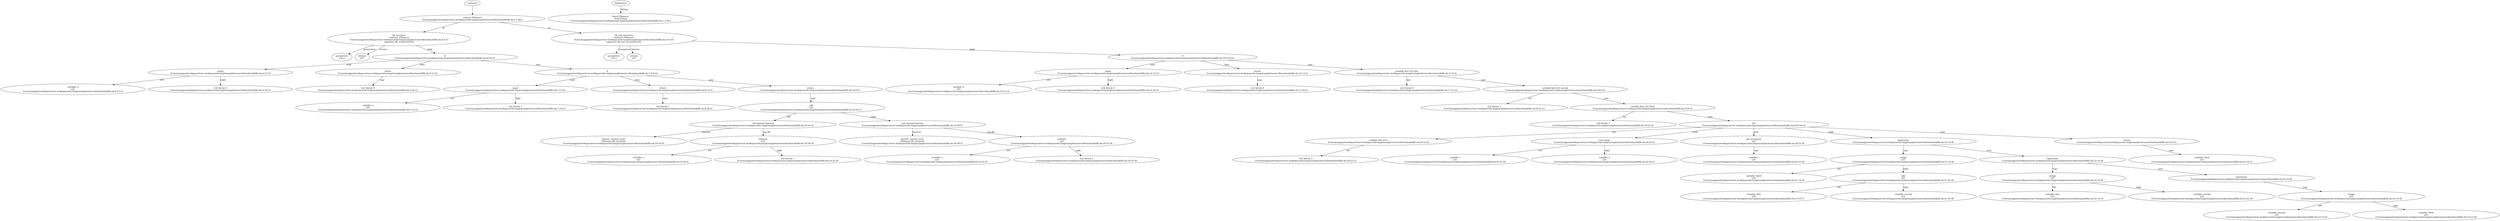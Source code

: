 strict digraph "/Users/yangpan/workspace/rust-workspace/ola-lang/examples/source/benchmark/fib.ola" {
	contract [label="contract Fibonacci\n/Users/yangpan/workspace/rust-workspace/ola-lang/examples/source/benchmark/fib.ola:1:1-28:2"]
	fib_recursive [label="fib_recursive\ncontract: Fibonacci\n/Users/yangpan/workspace/rust-workspace/ola-lang/examples/source/benchmark/fib.ola:3:5-37\nsignature fib_recursive(u32)"]
	parameters [label="parameters\nu32 n"]
	returns [label="returns\nu32 "]
	if [label="if\n/Users/yangpan/workspace/rust-workspace/ola-lang/examples/source/benchmark/fib.ola:4:9-6:10"]
	equal [label="equal\n/Users/yangpan/workspace/rust-workspace/ola-lang/examples/source/benchmark/fib.ola:4:13-19"]
	variable [label="variable: n\nu32\n/Users/yangpan/workspace/rust-workspace/ola-lang/examples/source/benchmark/fib.ola:4:13-14"]
	number_literal [label="u32 literal: 0\n/Users/yangpan/workspace/rust-workspace/ola-lang/examples/source/benchmark/fib.ola:4:18-19"]
	return [label="return\n/Users/yangpan/workspace/rust-workspace/ola-lang/examples/source/benchmark/fib.ola:5:13-21"]
	number_literal_10 [label="u32 literal: 0\n/Users/yangpan/workspace/rust-workspace/ola-lang/examples/source/benchmark/fib.ola:5:20-21"]
	if_11 [label="if\n/Users/yangpan/workspace/rust-workspace/ola-lang/examples/source/benchmark/fib.ola:7:9-9:10"]
	equal_12 [label="equal\n/Users/yangpan/workspace/rust-workspace/ola-lang/examples/source/benchmark/fib.ola:7:13-19"]
	variable_13 [label="variable: n\nu32\n/Users/yangpan/workspace/rust-workspace/ola-lang/examples/source/benchmark/fib.ola:7:13-14"]
	number_literal_14 [label="u32 literal: 1\n/Users/yangpan/workspace/rust-workspace/ola-lang/examples/source/benchmark/fib.ola:7:18-19"]
	return_15 [label="return\n/Users/yangpan/workspace/rust-workspace/ola-lang/examples/source/benchmark/fib.ola:8:13-21"]
	number_literal_16 [label="u32 literal: 1\n/Users/yangpan/workspace/rust-workspace/ola-lang/examples/source/benchmark/fib.ola:8:20-21"]
	return_17 [label="return\n/Users/yangpan/workspace/rust-workspace/ola-lang/examples/source/benchmark/fib.ola:10:9-57"]
	add [label="add\nu32\n/Users/yangpan/workspace/rust-workspace/ola-lang/examples/source/benchmark/fib.ola:10:16-57"]
	call_internal_function [label="call internal function\n/Users/yangpan/workspace/rust-workspace/ola-lang/examples/source/benchmark/fib.ola:10:16-35"]
	internal_function [label="fn(u32)  returns (u32)\nFibonacci.fib_recursive\n/Users/yangpan/workspace/rust-workspace/ola-lang/examples/source/benchmark/fib.ola:10:16-35"]
	subtract [label="subtract\nu32\n/Users/yangpan/workspace/rust-workspace/ola-lang/examples/source/benchmark/fib.ola:10:30-34"]
	variable_22 [label="variable: n\nu32\n/Users/yangpan/workspace/rust-workspace/ola-lang/examples/source/benchmark/fib.ola:10:30-31"]
	number_literal_23 [label="u32 literal: 1\n/Users/yangpan/workspace/rust-workspace/ola-lang/examples/source/benchmark/fib.ola:10:33-34"]
	call_internal_function_24 [label="call internal function\n/Users/yangpan/workspace/rust-workspace/ola-lang/examples/source/benchmark/fib.ola:10:38-57"]
	internal_function_25 [label="fn(u32)  returns (u32)\nFibonacci.fib_recursive\n/Users/yangpan/workspace/rust-workspace/ola-lang/examples/source/benchmark/fib.ola:10:38-57"]
	subtract_26 [label="subtract\nu32\n/Users/yangpan/workspace/rust-workspace/ola-lang/examples/source/benchmark/fib.ola:10:52-56"]
	variable_27 [label="variable: n\nu32\n/Users/yangpan/workspace/rust-workspace/ola-lang/examples/source/benchmark/fib.ola:10:52-53"]
	number_literal_28 [label="u32 literal: 2\n/Users/yangpan/workspace/rust-workspace/ola-lang/examples/source/benchmark/fib.ola:10:55-56"]
	fib_non_recursive [label="fib_non_recursive\ncontract: Fibonacci\n/Users/yangpan/workspace/rust-workspace/ola-lang/examples/source/benchmark/fib.ola:13:5-41\nsignature fib_non_recursive(u32)"]
	parameters_30 [label="parameters\nu32 n"]
	returns_31 [label="returns\nu32 "]
	if_32 [label="if\n/Users/yangpan/workspace/rust-workspace/ola-lang/examples/source/benchmark/fib.ola:14:9-16:10"]
	equal_33 [label="equal\n/Users/yangpan/workspace/rust-workspace/ola-lang/examples/source/benchmark/fib.ola:14:13-19"]
	variable_34 [label="variable: n\nu32\n/Users/yangpan/workspace/rust-workspace/ola-lang/examples/source/benchmark/fib.ola:14:13-14"]
	number_literal_35 [label="u32 literal: 0\n/Users/yangpan/workspace/rust-workspace/ola-lang/examples/source/benchmark/fib.ola:14:18-19"]
	return_36 [label="return\n/Users/yangpan/workspace/rust-workspace/ola-lang/examples/source/benchmark/fib.ola:15:13-21"]
	number_literal_37 [label="u32 literal: 0\n/Users/yangpan/workspace/rust-workspace/ola-lang/examples/source/benchmark/fib.ola:15:20-21"]
	var_decl [label="variable decl u32 first\n/Users/yangpan/workspace/rust-workspace/ola-lang/examples/source/benchmark/fib.ola:17:9-22"]
	number_literal_39 [label="u32 literal: 0\n/Users/yangpan/workspace/rust-workspace/ola-lang/examples/source/benchmark/fib.ola:17:21-22"]
	var_decl_40 [label="variable decl u32 second\n/Users/yangpan/workspace/rust-workspace/ola-lang/examples/source/benchmark/fib.ola:18:9-23"]
	number_literal_41 [label="u32 literal: 1\n/Users/yangpan/workspace/rust-workspace/ola-lang/examples/source/benchmark/fib.ola:18:22-23"]
	var_decl_42 [label="variable decl u32 third\n/Users/yangpan/workspace/rust-workspace/ola-lang/examples/source/benchmark/fib.ola:19:9-22"]
	number_literal_43 [label="u32 literal: 1\n/Users/yangpan/workspace/rust-workspace/ola-lang/examples/source/benchmark/fib.ola:19:21-22"]
	for [label="for\n/Users/yangpan/workspace/rust-workspace/ola-lang/examples/source/benchmark/fib.ola:20:9-24:10"]
	var_decl_45 [label="variable decl u32 i\n/Users/yangpan/workspace/rust-workspace/ola-lang/examples/source/benchmark/fib.ola:20:14-23"]
	number_literal_46 [label="u32 literal: 2\n/Users/yangpan/workspace/rust-workspace/ola-lang/examples/source/benchmark/fib.ola:20:22-23"]
	less_equal [label="less equal\n/Users/yangpan/workspace/rust-workspace/ola-lang/examples/source/benchmark/fib.ola:20:25-31"]
	variable_48 [label="variable: i\nu32\n/Users/yangpan/workspace/rust-workspace/ola-lang/examples/source/benchmark/fib.ola:20:25-26"]
	variable_49 [label="variable: n\nu32\n/Users/yangpan/workspace/rust-workspace/ola-lang/examples/source/benchmark/fib.ola:20:30-31"]
	pre_increment [label="pre increment\nu32\n/Users/yangpan/workspace/rust-workspace/ola-lang/examples/source/benchmark/fib.ola:20:33-36"]
	variable_51 [label="variable: i\nu32\n/Users/yangpan/workspace/rust-workspace/ola-lang/examples/source/benchmark/fib.ola:20:33-34"]
	expr [label="expression\n/Users/yangpan/workspace/rust-workspace/ola-lang/examples/source/benchmark/fib.ola:21:14-36"]
	assign [label="assign\nu32\n/Users/yangpan/workspace/rust-workspace/ola-lang/examples/source/benchmark/fib.ola:21:14-36"]
	variable_54 [label="variable: third\nu32\n/Users/yangpan/workspace/rust-workspace/ola-lang/examples/source/benchmark/fib.ola:21:14-19"]
	add_55 [label="add\nu32\n/Users/yangpan/workspace/rust-workspace/ola-lang/examples/source/benchmark/fib.ola:21:22-36"]
	variable_56 [label="variable: first\nu32\n/Users/yangpan/workspace/rust-workspace/ola-lang/examples/source/benchmark/fib.ola:21:22-27"]
	variable_57 [label="variable: second\nu32\n/Users/yangpan/workspace/rust-workspace/ola-lang/examples/source/benchmark/fib.ola:21:30-36"]
	expr_58 [label="expression\n/Users/yangpan/workspace/rust-workspace/ola-lang/examples/source/benchmark/fib.ola:22:14-28"]
	assign_59 [label="assign\nu32\n/Users/yangpan/workspace/rust-workspace/ola-lang/examples/source/benchmark/fib.ola:22:14-28"]
	variable_60 [label="variable: first\nu32\n/Users/yangpan/workspace/rust-workspace/ola-lang/examples/source/benchmark/fib.ola:22:14-19"]
	variable_61 [label="variable: second\nu32\n/Users/yangpan/workspace/rust-workspace/ola-lang/examples/source/benchmark/fib.ola:22:22-28"]
	expr_62 [label="expression\n/Users/yangpan/workspace/rust-workspace/ola-lang/examples/source/benchmark/fib.ola:23:14-28"]
	assign_63 [label="assign\nu32\n/Users/yangpan/workspace/rust-workspace/ola-lang/examples/source/benchmark/fib.ola:23:14-28"]
	variable_64 [label="variable: second\nu32\n/Users/yangpan/workspace/rust-workspace/ola-lang/examples/source/benchmark/fib.ola:23:14-20"]
	variable_65 [label="variable: third\nu32\n/Users/yangpan/workspace/rust-workspace/ola-lang/examples/source/benchmark/fib.ola:23:23-28"]
	return_66 [label="return\n/Users/yangpan/workspace/rust-workspace/ola-lang/examples/source/benchmark/fib.ola:25:9-21"]
	variable_67 [label="variable: third\nu32\n/Users/yangpan/workspace/rust-workspace/ola-lang/examples/source/benchmark/fib.ola:25:16-21"]
	diagnostic [label="found Fibonacci \nlevel Debug\n/Users/yangpan/workspace/rust-workspace/ola-lang/examples/source/benchmark/fib.ola:1:1-28:2"]
	contracts -> contract
	contract -> fib_recursive [label="fn"]
	fib_recursive -> parameters [label="parameters"]
	fib_recursive -> returns [label="returns"]
	fib_recursive -> if [label="body"]
	if -> equal [label="cond"]
	equal -> variable [label="left"]
	equal -> number_literal [label="right"]
	if -> return [label="then"]
	return -> number_literal_10 [label="expr"]
	if -> if_11 [label="next"]
	if_11 -> equal_12 [label="cond"]
	equal_12 -> variable_13 [label="left"]
	equal_12 -> number_literal_14 [label="right"]
	if_11 -> return_15 [label="then"]
	return_15 -> number_literal_16 [label="expr"]
	if_11 -> return_17 [label="next"]
	return_17 -> add [label="expr"]
	add -> call_internal_function [label="left"]
	call_internal_function -> internal_function [label="function"]
	call_internal_function -> subtract [label="arg #0"]
	subtract -> variable_22 [label="left"]
	subtract -> number_literal_23 [label="right"]
	add -> call_internal_function_24 [label="right"]
	call_internal_function_24 -> internal_function_25 [label="function"]
	call_internal_function_24 -> subtract_26 [label="arg #0"]
	subtract_26 -> variable_27 [label="left"]
	subtract_26 -> number_literal_28 [label="right"]
	contract -> fib_non_recursive [label="fn"]
	fib_non_recursive -> parameters_30 [label="parameters"]
	fib_non_recursive -> returns_31 [label="returns"]
	fib_non_recursive -> if_32 [label="body"]
	if_32 -> equal_33 [label="cond"]
	equal_33 -> variable_34 [label="left"]
	equal_33 -> number_literal_35 [label="right"]
	if_32 -> return_36 [label="then"]
	return_36 -> number_literal_37 [label="expr"]
	if_32 -> var_decl [label="next"]
	var_decl -> number_literal_39 [label="init"]
	var_decl -> var_decl_40 [label="next"]
	var_decl_40 -> number_literal_41 [label="init"]
	var_decl_40 -> var_decl_42 [label="next"]
	var_decl_42 -> number_literal_43 [label="init"]
	var_decl_42 -> for [label="next"]
	for -> var_decl_45 [label="init"]
	var_decl_45 -> number_literal_46 [label="init"]
	for -> less_equal [label="cond"]
	less_equal -> variable_48 [label="left"]
	less_equal -> variable_49 [label="right"]
	for -> pre_increment [label="next"]
	pre_increment -> variable_51 [label="expr"]
	for -> expr [label="body"]
	expr -> assign [label="expr"]
	assign -> variable_54 [label="left"]
	assign -> add_55 [label="right"]
	add_55 -> variable_56 [label="left"]
	add_55 -> variable_57 [label="right"]
	expr -> expr_58 [label="next"]
	expr_58 -> assign_59 [label="expr"]
	assign_59 -> variable_60 [label="left"]
	assign_59 -> variable_61 [label="right"]
	expr_58 -> expr_62 [label="next"]
	expr_62 -> assign_63 [label="expr"]
	assign_63 -> variable_64 [label="left"]
	assign_63 -> variable_65 [label="right"]
	for -> return_66 [label="next"]
	return_66 -> variable_67 [label="expr"]
	diagnostics -> diagnostic [label="Debug"]
}
